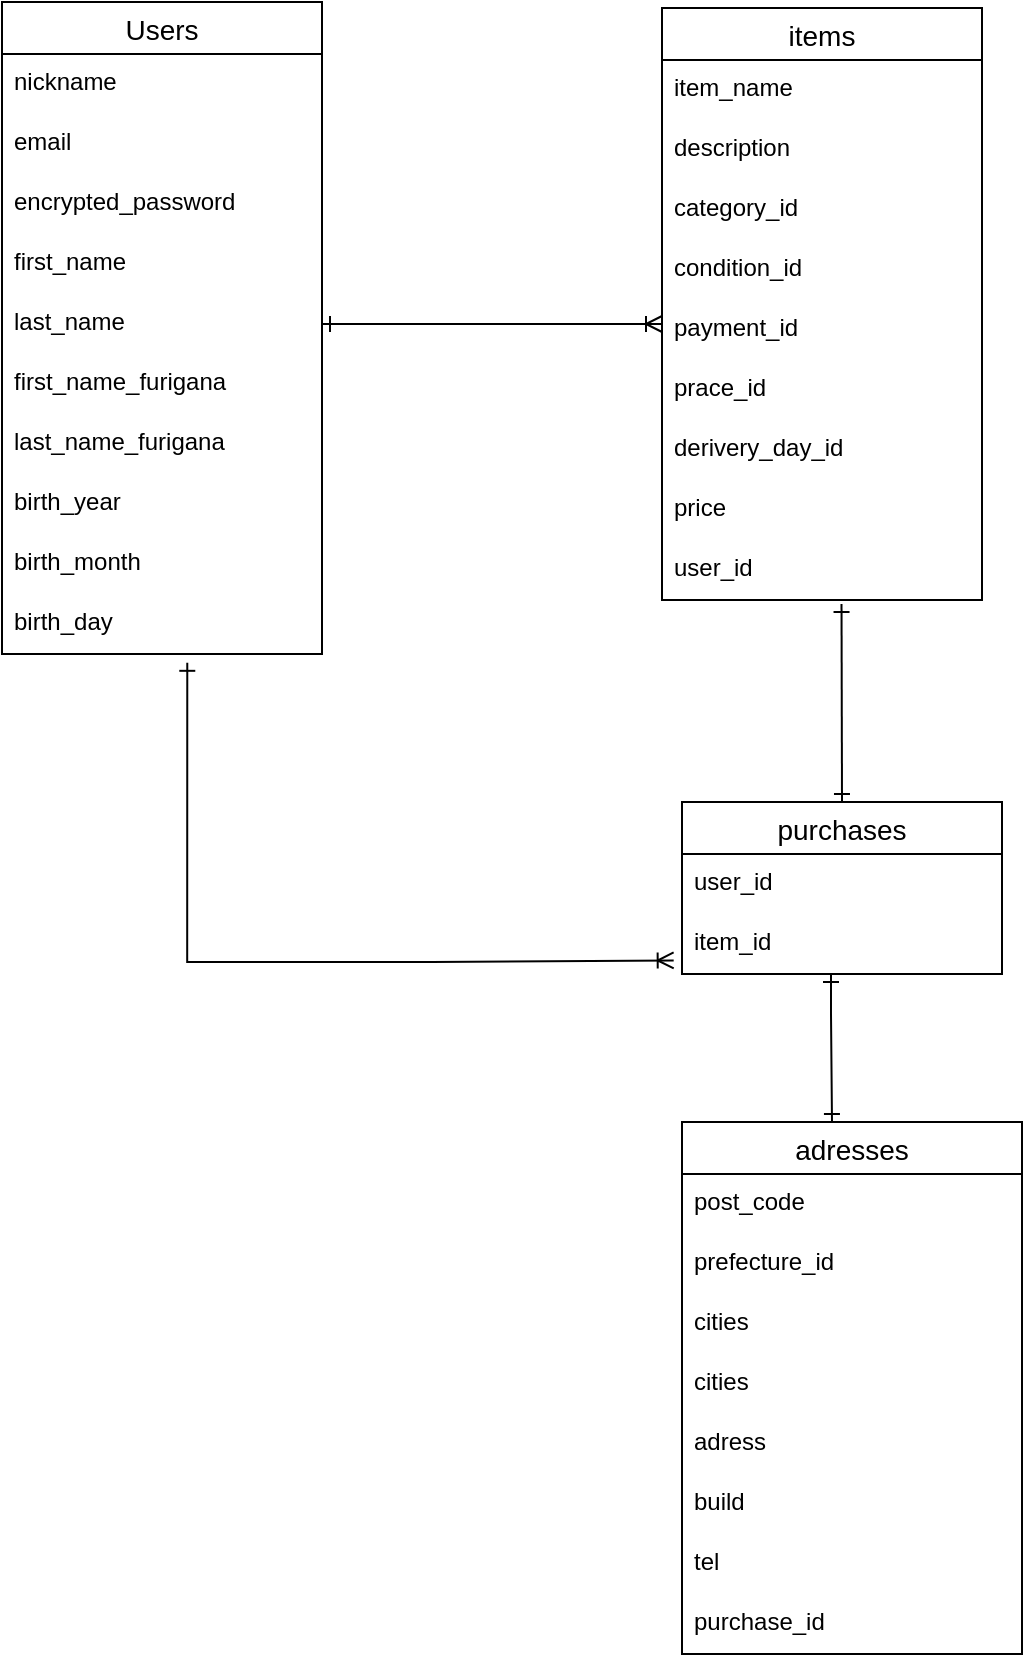<mxfile>
    <diagram id="m6e9hKwOiEIm1RRYfN2m" name="ページ1">
        <mxGraphModel dx="956" dy="563" grid="1" gridSize="10" guides="1" tooltips="1" connect="1" arrows="1" fold="1" page="1" pageScale="1" pageWidth="827" pageHeight="1169" math="0" shadow="0">
            <root>
                <mxCell id="0"/>
                <mxCell id="1" parent="0"/>
                <mxCell id="127" value="items" style="swimlane;fontStyle=0;childLayout=stackLayout;horizontal=1;startSize=26;horizontalStack=0;resizeParent=1;resizeParentMax=0;resizeLast=0;collapsible=1;marginBottom=0;align=center;fontSize=14;" parent="1" vertex="1">
                    <mxGeometry x="360" y="43" width="160" height="296" as="geometry"/>
                </mxCell>
                <mxCell id="152" value="item_name" style="text;strokeColor=none;fillColor=none;spacingLeft=4;spacingRight=4;overflow=hidden;rotatable=0;points=[[0,0.5],[1,0.5]];portConstraint=eastwest;fontSize=12;" parent="127" vertex="1">
                    <mxGeometry y="26" width="160" height="30" as="geometry"/>
                </mxCell>
                <mxCell id="153" value="description" style="text;strokeColor=none;fillColor=none;spacingLeft=4;spacingRight=4;overflow=hidden;rotatable=0;points=[[0,0.5],[1,0.5]];portConstraint=eastwest;fontSize=12;" parent="127" vertex="1">
                    <mxGeometry y="56" width="160" height="30" as="geometry"/>
                </mxCell>
                <mxCell id="154" value="category_id" style="text;strokeColor=none;fillColor=none;spacingLeft=4;spacingRight=4;overflow=hidden;rotatable=0;points=[[0,0.5],[1,0.5]];portConstraint=eastwest;fontSize=12;" parent="127" vertex="1">
                    <mxGeometry y="86" width="160" height="30" as="geometry"/>
                </mxCell>
                <mxCell id="155" value="condition_id" style="text;strokeColor=none;fillColor=none;spacingLeft=4;spacingRight=4;overflow=hidden;rotatable=0;points=[[0,0.5],[1,0.5]];portConstraint=eastwest;fontSize=12;" parent="127" vertex="1">
                    <mxGeometry y="116" width="160" height="30" as="geometry"/>
                </mxCell>
                <mxCell id="156" value="payment_id" style="text;strokeColor=none;fillColor=none;spacingLeft=4;spacingRight=4;overflow=hidden;rotatable=0;points=[[0,0.5],[1,0.5]];portConstraint=eastwest;fontSize=12;" parent="127" vertex="1">
                    <mxGeometry y="146" width="160" height="30" as="geometry"/>
                </mxCell>
                <mxCell id="157" value="prace_id" style="text;strokeColor=none;fillColor=none;spacingLeft=4;spacingRight=4;overflow=hidden;rotatable=0;points=[[0,0.5],[1,0.5]];portConstraint=eastwest;fontSize=12;" parent="127" vertex="1">
                    <mxGeometry y="176" width="160" height="30" as="geometry"/>
                </mxCell>
                <mxCell id="158" value="derivery_day_id" style="text;strokeColor=none;fillColor=none;spacingLeft=4;spacingRight=4;overflow=hidden;rotatable=0;points=[[0,0.5],[1,0.5]];portConstraint=eastwest;fontSize=12;" parent="127" vertex="1">
                    <mxGeometry y="206" width="160" height="30" as="geometry"/>
                </mxCell>
                <mxCell id="128" value="price&#10;" style="text;strokeColor=none;fillColor=none;spacingLeft=4;spacingRight=4;overflow=hidden;rotatable=0;points=[[0,0.5],[1,0.5]];portConstraint=eastwest;fontSize=12;" parent="127" vertex="1">
                    <mxGeometry y="236" width="160" height="30" as="geometry"/>
                </mxCell>
                <mxCell id="129" value="user_id" style="text;strokeColor=none;fillColor=none;spacingLeft=4;spacingRight=4;overflow=hidden;rotatable=0;points=[[0,0.5],[1,0.5]];portConstraint=eastwest;fontSize=12;" parent="127" vertex="1">
                    <mxGeometry y="266" width="160" height="30" as="geometry"/>
                </mxCell>
                <mxCell id="131" value="Users" style="swimlane;fontStyle=0;childLayout=stackLayout;horizontal=1;startSize=26;horizontalStack=0;resizeParent=1;resizeParentMax=0;resizeLast=0;collapsible=1;marginBottom=0;align=center;fontSize=14;" parent="1" vertex="1">
                    <mxGeometry x="30" y="40" width="160" height="326" as="geometry"/>
                </mxCell>
                <mxCell id="147" value="nickname" style="text;strokeColor=none;fillColor=none;spacingLeft=4;spacingRight=4;overflow=hidden;rotatable=0;points=[[0,0.5],[1,0.5]];portConstraint=eastwest;fontSize=12;" parent="131" vertex="1">
                    <mxGeometry y="26" width="160" height="30" as="geometry"/>
                </mxCell>
                <mxCell id="146" value="email" style="text;strokeColor=none;fillColor=none;spacingLeft=4;spacingRight=4;overflow=hidden;rotatable=0;points=[[0,0.5],[1,0.5]];portConstraint=eastwest;fontSize=12;" parent="131" vertex="1">
                    <mxGeometry y="56" width="160" height="30" as="geometry"/>
                </mxCell>
                <mxCell id="145" value="encrypted_password" style="text;strokeColor=none;fillColor=none;spacingLeft=4;spacingRight=4;overflow=hidden;rotatable=0;points=[[0,0.5],[1,0.5]];portConstraint=eastwest;fontSize=12;" parent="131" vertex="1">
                    <mxGeometry y="86" width="160" height="30" as="geometry"/>
                </mxCell>
                <mxCell id="144" value="first_name" style="text;strokeColor=none;fillColor=none;spacingLeft=4;spacingRight=4;overflow=hidden;rotatable=0;points=[[0,0.5],[1,0.5]];portConstraint=eastwest;fontSize=12;" parent="131" vertex="1">
                    <mxGeometry y="116" width="160" height="30" as="geometry"/>
                </mxCell>
                <mxCell id="143" value="last_name" style="text;strokeColor=none;fillColor=none;spacingLeft=4;spacingRight=4;overflow=hidden;rotatable=0;points=[[0,0.5],[1,0.5]];portConstraint=eastwest;fontSize=12;" parent="131" vertex="1">
                    <mxGeometry y="146" width="160" height="30" as="geometry"/>
                </mxCell>
                <mxCell id="132" value="first_name_furigana" style="text;strokeColor=none;fillColor=none;spacingLeft=4;spacingRight=4;overflow=hidden;rotatable=0;points=[[0,0.5],[1,0.5]];portConstraint=eastwest;fontSize=12;" parent="131" vertex="1">
                    <mxGeometry y="176" width="160" height="30" as="geometry"/>
                </mxCell>
                <mxCell id="133" value="last_name_furigana" style="text;strokeColor=none;fillColor=none;spacingLeft=4;spacingRight=4;overflow=hidden;rotatable=0;points=[[0,0.5],[1,0.5]];portConstraint=eastwest;fontSize=12;" parent="131" vertex="1">
                    <mxGeometry y="206" width="160" height="30" as="geometry"/>
                </mxCell>
                <mxCell id="148" value="birth_year" style="text;strokeColor=none;fillColor=none;spacingLeft=4;spacingRight=4;overflow=hidden;rotatable=0;points=[[0,0.5],[1,0.5]];portConstraint=eastwest;fontSize=12;" parent="131" vertex="1">
                    <mxGeometry y="236" width="160" height="30" as="geometry"/>
                </mxCell>
                <mxCell id="149" value="birth_month" style="text;strokeColor=none;fillColor=none;spacingLeft=4;spacingRight=4;overflow=hidden;rotatable=0;points=[[0,0.5],[1,0.5]];portConstraint=eastwest;fontSize=12;" parent="131" vertex="1">
                    <mxGeometry y="266" width="160" height="30" as="geometry"/>
                </mxCell>
                <mxCell id="150" value="birth_day" style="text;strokeColor=none;fillColor=none;spacingLeft=4;spacingRight=4;overflow=hidden;rotatable=0;points=[[0,0.5],[1,0.5]];portConstraint=eastwest;fontSize=12;" parent="131" vertex="1">
                    <mxGeometry y="296" width="160" height="30" as="geometry"/>
                </mxCell>
                <mxCell id="135" value="purchases" style="swimlane;fontStyle=0;childLayout=stackLayout;horizontal=1;startSize=26;horizontalStack=0;resizeParent=1;resizeParentMax=0;resizeLast=0;collapsible=1;marginBottom=0;align=center;fontSize=14;" parent="1" vertex="1">
                    <mxGeometry x="370" y="440" width="160" height="86" as="geometry"/>
                </mxCell>
                <mxCell id="136" value="user_id" style="text;strokeColor=none;fillColor=none;spacingLeft=4;spacingRight=4;overflow=hidden;rotatable=0;points=[[0,0.5],[1,0.5]];portConstraint=eastwest;fontSize=12;" parent="135" vertex="1">
                    <mxGeometry y="26" width="160" height="30" as="geometry"/>
                </mxCell>
                <mxCell id="137" value="item_id" style="text;strokeColor=none;fillColor=none;spacingLeft=4;spacingRight=4;overflow=hidden;rotatable=0;points=[[0,0.5],[1,0.5]];portConstraint=eastwest;fontSize=12;" parent="135" vertex="1">
                    <mxGeometry y="56" width="160" height="30" as="geometry"/>
                </mxCell>
                <mxCell id="139" value="adresses" style="swimlane;fontStyle=0;childLayout=stackLayout;horizontal=1;startSize=26;horizontalStack=0;resizeParent=1;resizeParentMax=0;resizeLast=0;collapsible=1;marginBottom=0;align=center;fontSize=14;" parent="1" vertex="1">
                    <mxGeometry x="370" y="600" width="170" height="266" as="geometry"/>
                </mxCell>
                <mxCell id="140" value="post_code&#10;" style="text;strokeColor=none;fillColor=none;spacingLeft=4;spacingRight=4;overflow=hidden;rotatable=0;points=[[0,0.5],[1,0.5]];portConstraint=eastwest;fontSize=12;" parent="139" vertex="1">
                    <mxGeometry y="26" width="170" height="30" as="geometry"/>
                </mxCell>
                <mxCell id="141" value="prefecture_id" style="text;strokeColor=none;fillColor=none;spacingLeft=4;spacingRight=4;overflow=hidden;rotatable=0;points=[[0,0.5],[1,0.5]];portConstraint=eastwest;fontSize=12;" parent="139" vertex="1">
                    <mxGeometry y="56" width="170" height="30" as="geometry"/>
                </mxCell>
                <mxCell id="175" value="cities" style="text;strokeColor=none;fillColor=none;spacingLeft=4;spacingRight=4;overflow=hidden;rotatable=0;points=[[0,0.5],[1,0.5]];portConstraint=eastwest;fontSize=12;" parent="139" vertex="1">
                    <mxGeometry y="86" width="170" height="30" as="geometry"/>
                </mxCell>
                <mxCell id="142" value="cities" style="text;strokeColor=none;fillColor=none;spacingLeft=4;spacingRight=4;overflow=hidden;rotatable=0;points=[[0,0.5],[1,0.5]];portConstraint=eastwest;fontSize=12;" parent="139" vertex="1">
                    <mxGeometry y="116" width="170" height="30" as="geometry"/>
                </mxCell>
                <mxCell id="162" value="adress" style="text;strokeColor=none;fillColor=none;spacingLeft=4;spacingRight=4;overflow=hidden;rotatable=0;points=[[0,0.5],[1,0.5]];portConstraint=eastwest;fontSize=12;" parent="139" vertex="1">
                    <mxGeometry y="146" width="170" height="30" as="geometry"/>
                </mxCell>
                <mxCell id="161" value="build" style="text;strokeColor=none;fillColor=none;spacingLeft=4;spacingRight=4;overflow=hidden;rotatable=0;points=[[0,0.5],[1,0.5]];portConstraint=eastwest;fontSize=12;" parent="139" vertex="1">
                    <mxGeometry y="176" width="170" height="30" as="geometry"/>
                </mxCell>
                <mxCell id="160" value="tel" style="text;strokeColor=none;fillColor=none;spacingLeft=4;spacingRight=4;overflow=hidden;rotatable=0;points=[[0,0.5],[1,0.5]];portConstraint=eastwest;fontSize=12;" parent="139" vertex="1">
                    <mxGeometry y="206" width="170" height="30" as="geometry"/>
                </mxCell>
                <mxCell id="159" value="purchase_id" style="text;strokeColor=none;fillColor=none;spacingLeft=4;spacingRight=4;overflow=hidden;rotatable=0;points=[[0,0.5],[1,0.5]];portConstraint=eastwest;fontSize=12;" parent="139" vertex="1">
                    <mxGeometry y="236" width="170" height="30" as="geometry"/>
                </mxCell>
                <mxCell id="163" value="" style="edgeStyle=entityRelationEdgeStyle;fontSize=12;html=1;endArrow=ERoneToMany;exitX=1;exitY=0.5;exitDx=0;exitDy=0;startArrow=ERone;startFill=0;" parent="1" source="143" edge="1">
                    <mxGeometry width="100" height="100" relative="1" as="geometry">
                        <mxPoint x="290" y="240" as="sourcePoint"/>
                        <mxPoint x="360" y="201" as="targetPoint"/>
                    </mxGeometry>
                </mxCell>
                <mxCell id="164" value="" style="fontSize=12;html=1;endArrow=ERone;endFill=1;startArrow=ERone;startFill=0;exitX=0.5;exitY=0;exitDx=0;exitDy=0;entryX=0.561;entryY=1.067;entryDx=0;entryDy=0;entryPerimeter=0;" parent="1" source="135" target="129" edge="1">
                    <mxGeometry width="100" height="100" relative="1" as="geometry">
                        <mxPoint x="607" y="470" as="sourcePoint"/>
                        <mxPoint x="600" y="370" as="targetPoint"/>
                        <Array as="points"/>
                    </mxGeometry>
                </mxCell>
                <mxCell id="174" value="" style="endArrow=ERoneToMany;html=1;rounded=0;entryX=-0.026;entryY=0.773;entryDx=0;entryDy=0;entryPerimeter=0;edgeStyle=orthogonalEdgeStyle;exitX=0.579;exitY=1.147;exitDx=0;exitDy=0;exitPerimeter=0;startArrow=ERone;startFill=0;endFill=0;" parent="1" source="150" target="137" edge="1">
                    <mxGeometry relative="1" as="geometry">
                        <mxPoint x="120" y="520" as="sourcePoint"/>
                        <mxPoint x="280" y="520" as="targetPoint"/>
                        <Array as="points">
                            <mxPoint x="123" y="520"/>
                            <mxPoint x="245" y="520"/>
                        </Array>
                    </mxGeometry>
                </mxCell>
                <mxCell id="177" value="" style="endArrow=ERone;html=1;rounded=0;startArrow=ERone;startFill=0;endFill=0;" parent="1" edge="1">
                    <mxGeometry relative="1" as="geometry">
                        <mxPoint x="445" y="600" as="sourcePoint"/>
                        <mxPoint x="444.5" y="526" as="targetPoint"/>
                        <Array as="points">
                            <mxPoint x="444.5" y="546"/>
                        </Array>
                    </mxGeometry>
                </mxCell>
            </root>
        </mxGraphModel>
    </diagram>
</mxfile>